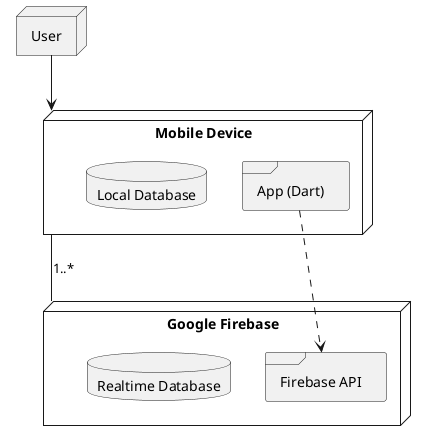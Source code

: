 !define PINGUPILLS [PinguPills]
!define PHONE [Phone]
!define FIREBASE [Firebase]

@startuml

node "User" as USER

node "Mobile Device" as device {
    frame "App (Dart)" as app
    database "Local Database" as localDB
}

node "Google Firebase" as firebase {
    frame "Firebase API" as api
    database "Realtime Database" as firebaseDB
}

USER --> device
device -- firebase: 1..*
app ..> api

@enduml
